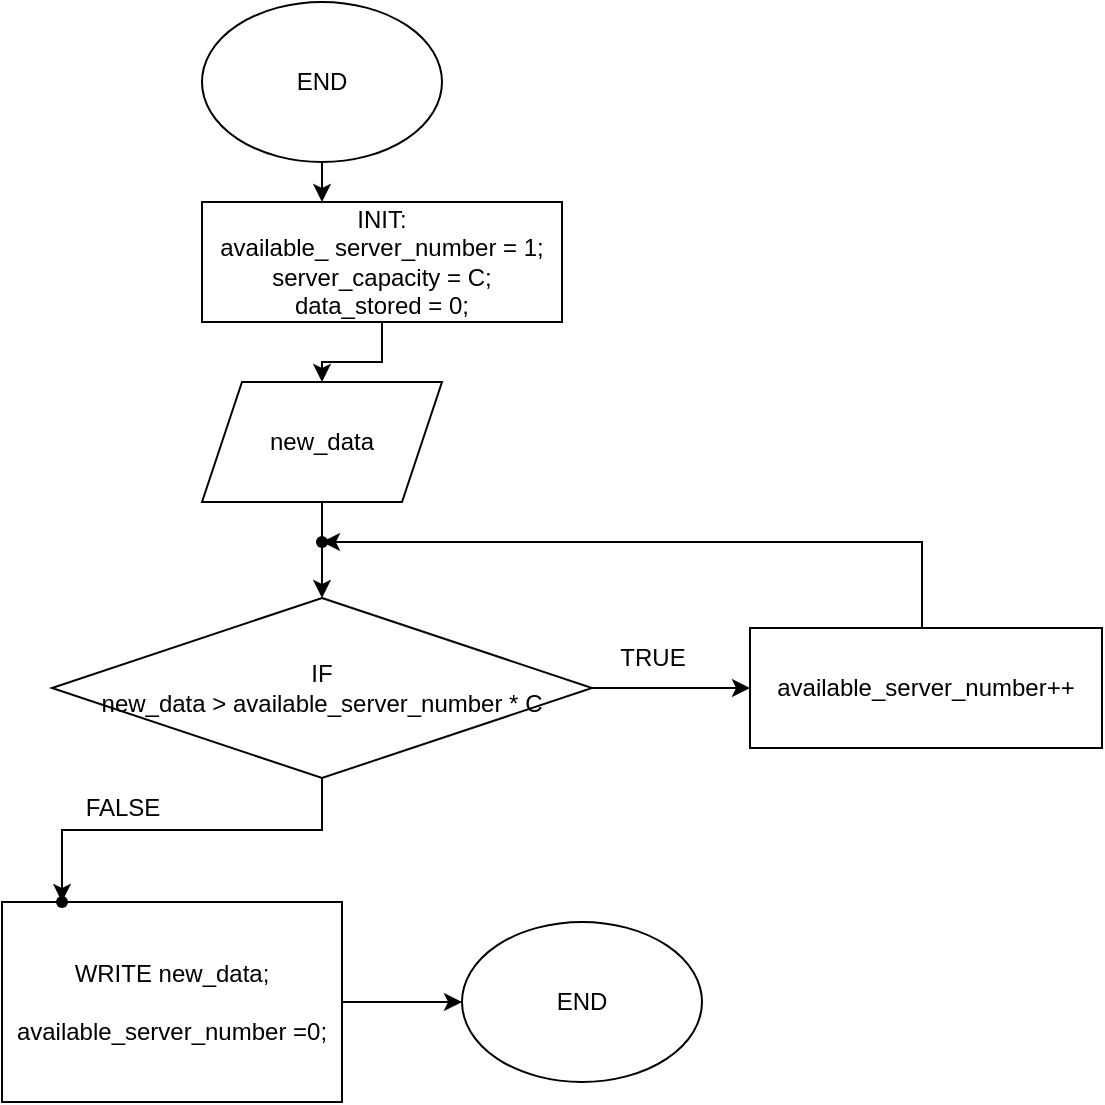 <mxfile version="24.7.16">
  <diagram name="Страница — 1" id="SKTmbDtd01wdQMFLLa15">
    <mxGraphModel dx="1050" dy="565" grid="1" gridSize="10" guides="1" tooltips="1" connect="1" arrows="1" fold="1" page="1" pageScale="1" pageWidth="827" pageHeight="1169" math="0" shadow="0">
      <root>
        <mxCell id="0" />
        <mxCell id="1" parent="0" />
        <mxCell id="w19HnpxaU_MaIHIcH51R-4" value="" style="edgeStyle=orthogonalEdgeStyle;rounded=0;orthogonalLoop=1;jettySize=auto;html=1;" edge="1" parent="1" source="w19HnpxaU_MaIHIcH51R-2">
          <mxGeometry relative="1" as="geometry">
            <mxPoint x="200" y="110" as="targetPoint" />
          </mxGeometry>
        </mxCell>
        <mxCell id="w19HnpxaU_MaIHIcH51R-2" value="END" style="ellipse;whiteSpace=wrap;html=1;" vertex="1" parent="1">
          <mxGeometry x="140" y="10" width="120" height="80" as="geometry" />
        </mxCell>
        <mxCell id="w19HnpxaU_MaIHIcH51R-11" value="" style="edgeStyle=orthogonalEdgeStyle;rounded=0;orthogonalLoop=1;jettySize=auto;html=1;" edge="1" parent="1" source="w19HnpxaU_MaIHIcH51R-8" target="w19HnpxaU_MaIHIcH51R-9">
          <mxGeometry relative="1" as="geometry" />
        </mxCell>
        <mxCell id="w19HnpxaU_MaIHIcH51R-8" value="INIT:&lt;br&gt;available_ server_number = 1;&lt;div&gt;server_capacity = C;&lt;br&gt;&lt;div&gt;data_stored = 0;&lt;/div&gt;&lt;/div&gt;" style="rounded=0;whiteSpace=wrap;html=1;" vertex="1" parent="1">
          <mxGeometry x="140" y="110" width="180" height="60" as="geometry" />
        </mxCell>
        <mxCell id="w19HnpxaU_MaIHIcH51R-27" value="" style="edgeStyle=orthogonalEdgeStyle;rounded=0;orthogonalLoop=1;jettySize=auto;html=1;" edge="1" parent="1" source="w19HnpxaU_MaIHIcH51R-9" target="w19HnpxaU_MaIHIcH51R-12">
          <mxGeometry relative="1" as="geometry" />
        </mxCell>
        <mxCell id="w19HnpxaU_MaIHIcH51R-9" value="new_data" style="shape=parallelogram;perimeter=parallelogramPerimeter;whiteSpace=wrap;html=1;fixedSize=1;" vertex="1" parent="1">
          <mxGeometry x="140" y="200" width="120" height="60" as="geometry" />
        </mxCell>
        <mxCell id="w19HnpxaU_MaIHIcH51R-13" style="edgeStyle=orthogonalEdgeStyle;rounded=0;orthogonalLoop=1;jettySize=auto;html=1;exitX=1;exitY=0.5;exitDx=0;exitDy=0;entryX=0;entryY=0.5;entryDx=0;entryDy=0;" edge="1" parent="1" source="w19HnpxaU_MaIHIcH51R-12" target="w19HnpxaU_MaIHIcH51R-18">
          <mxGeometry relative="1" as="geometry">
            <mxPoint x="390" y="330" as="targetPoint" />
          </mxGeometry>
        </mxCell>
        <mxCell id="w19HnpxaU_MaIHIcH51R-24" value="" style="edgeStyle=orthogonalEdgeStyle;rounded=0;orthogonalLoop=1;jettySize=auto;html=1;" edge="1" parent="1" source="w19HnpxaU_MaIHIcH51R-12" target="w19HnpxaU_MaIHIcH51R-23">
          <mxGeometry relative="1" as="geometry" />
        </mxCell>
        <mxCell id="w19HnpxaU_MaIHIcH51R-12" value="IF&lt;div&gt;new_data &amp;gt; available_server_number * C&lt;/div&gt;" style="rhombus;whiteSpace=wrap;html=1;" vertex="1" parent="1">
          <mxGeometry x="65" y="308" width="270" height="90" as="geometry" />
        </mxCell>
        <mxCell id="w19HnpxaU_MaIHIcH51R-14" value="TRUE" style="text;html=1;align=center;verticalAlign=middle;resizable=0;points=[];autosize=1;strokeColor=none;fillColor=none;" vertex="1" parent="1">
          <mxGeometry x="335" y="323" width="60" height="30" as="geometry" />
        </mxCell>
        <mxCell id="w19HnpxaU_MaIHIcH51R-29" value="" style="edgeStyle=orthogonalEdgeStyle;rounded=0;orthogonalLoop=1;jettySize=auto;html=1;" edge="1" parent="1" source="w19HnpxaU_MaIHIcH51R-18" target="w19HnpxaU_MaIHIcH51R-28">
          <mxGeometry relative="1" as="geometry">
            <Array as="points">
              <mxPoint x="500" y="280" />
            </Array>
          </mxGeometry>
        </mxCell>
        <mxCell id="w19HnpxaU_MaIHIcH51R-18" value="available_server_number++" style="rounded=0;whiteSpace=wrap;html=1;" vertex="1" parent="1">
          <mxGeometry x="414" y="323" width="176" height="60" as="geometry" />
        </mxCell>
        <mxCell id="w19HnpxaU_MaIHIcH51R-31" value="" style="edgeStyle=orthogonalEdgeStyle;rounded=0;orthogonalLoop=1;jettySize=auto;html=1;" edge="1" parent="1" source="w19HnpxaU_MaIHIcH51R-22" target="w19HnpxaU_MaIHIcH51R-30">
          <mxGeometry relative="1" as="geometry" />
        </mxCell>
        <mxCell id="w19HnpxaU_MaIHIcH51R-22" value="WRITE new_data;&lt;div&gt;&lt;br&gt;&lt;/div&gt;&lt;div&gt;available_server_number =0;&lt;/div&gt;" style="rounded=0;whiteSpace=wrap;html=1;" vertex="1" parent="1">
          <mxGeometry x="40" y="460" width="170" height="100" as="geometry" />
        </mxCell>
        <mxCell id="w19HnpxaU_MaIHIcH51R-23" value="" style="shape=waypoint;sketch=0;size=6;pointerEvents=1;points=[];fillColor=default;resizable=0;rotatable=0;perimeter=centerPerimeter;snapToPoint=1;" vertex="1" parent="1">
          <mxGeometry x="60" y="450" width="20" height="20" as="geometry" />
        </mxCell>
        <mxCell id="w19HnpxaU_MaIHIcH51R-25" value="FALSE" style="text;html=1;align=center;verticalAlign=middle;resizable=0;points=[];autosize=1;strokeColor=none;fillColor=none;" vertex="1" parent="1">
          <mxGeometry x="70" y="398" width="60" height="30" as="geometry" />
        </mxCell>
        <mxCell id="w19HnpxaU_MaIHIcH51R-28" value="" style="shape=waypoint;sketch=0;size=6;pointerEvents=1;points=[];fillColor=default;resizable=0;rotatable=0;perimeter=centerPerimeter;snapToPoint=1;rounded=0;" vertex="1" parent="1">
          <mxGeometry x="190" y="270" width="20" height="20" as="geometry" />
        </mxCell>
        <mxCell id="w19HnpxaU_MaIHIcH51R-30" value="END" style="ellipse;whiteSpace=wrap;html=1;" vertex="1" parent="1">
          <mxGeometry x="270" y="470" width="120" height="80" as="geometry" />
        </mxCell>
      </root>
    </mxGraphModel>
  </diagram>
</mxfile>
